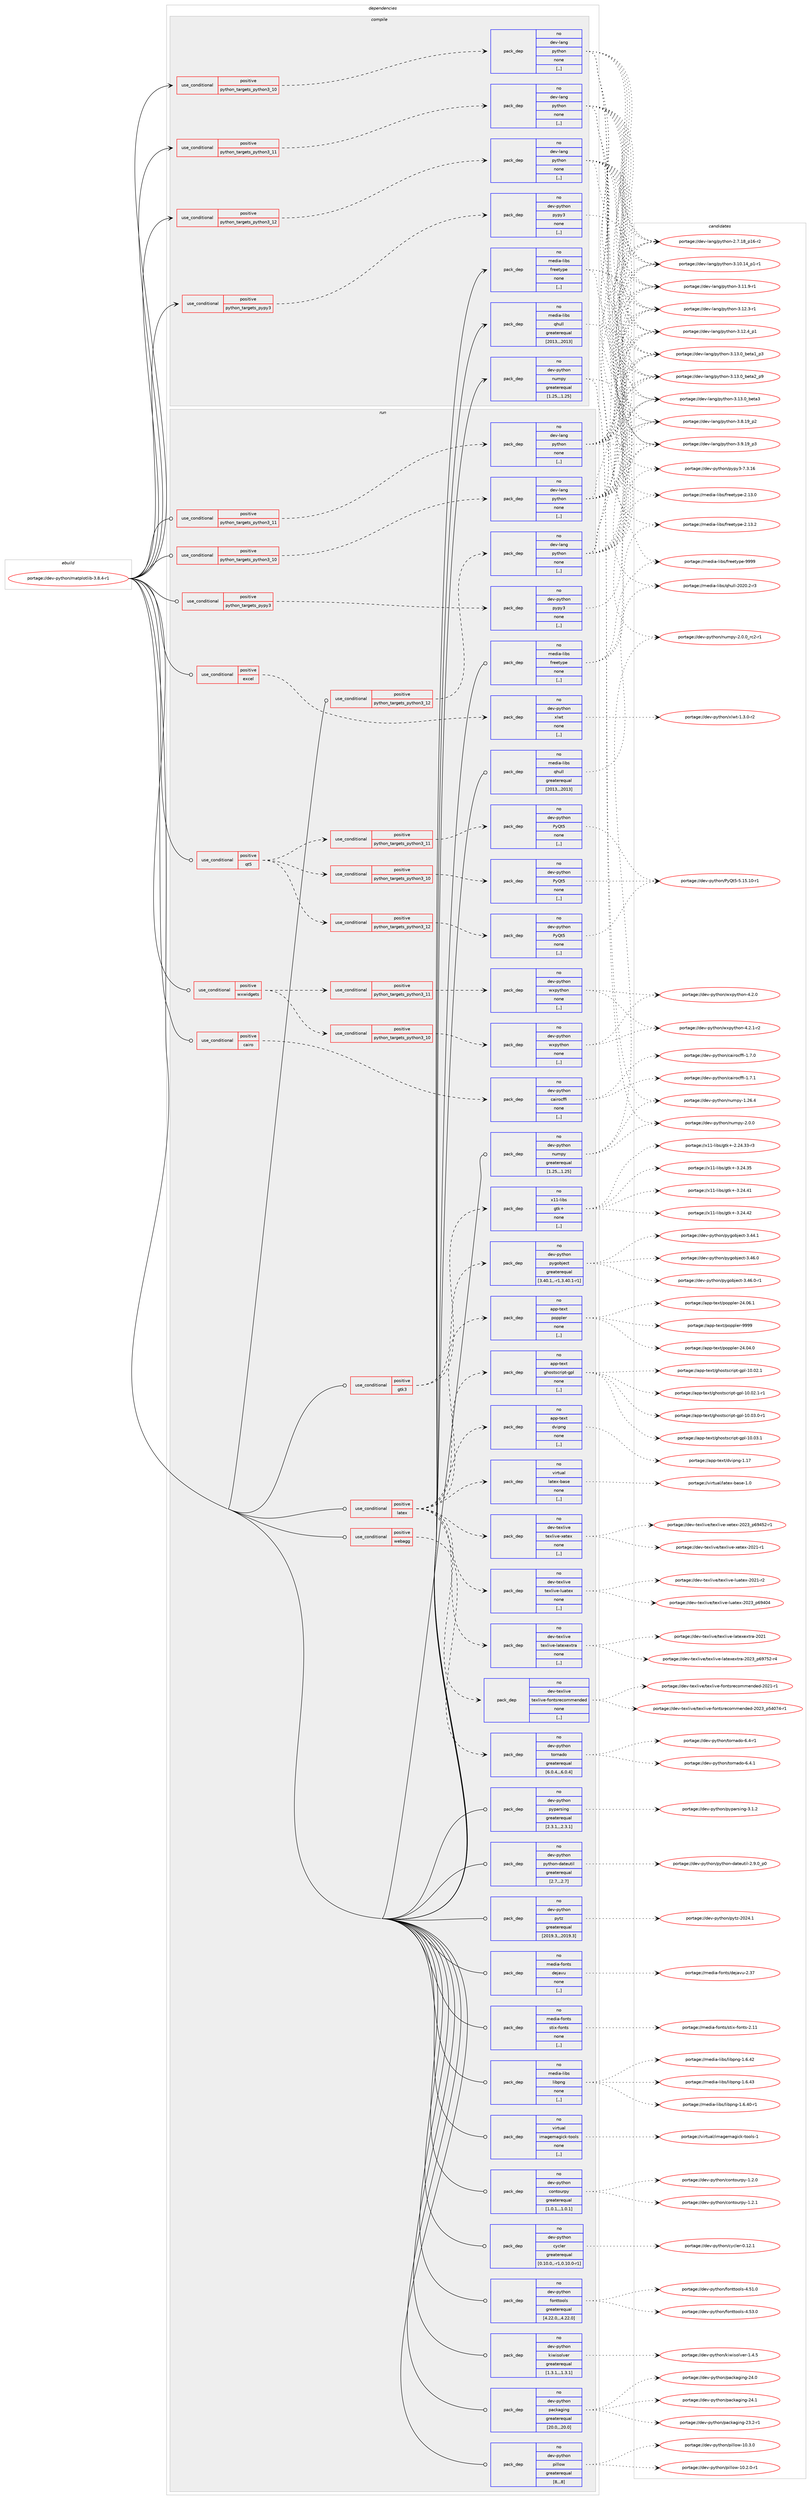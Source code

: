 digraph prolog {

# *************
# Graph options
# *************

newrank=true;
concentrate=true;
compound=true;
graph [rankdir=LR,fontname=Helvetica,fontsize=10,ranksep=1.5];#, ranksep=2.5, nodesep=0.2];
edge  [arrowhead=vee];
node  [fontname=Helvetica,fontsize=10];

# **********
# The ebuild
# **********

subgraph cluster_leftcol {
color=gray;
rank=same;
label=<<i>ebuild</i>>;
id [label="portage://dev-python/matplotlib-3.8.4-r1", color=red, width=4, href="../dev-python/matplotlib-3.8.4-r1.svg"];
}

# ****************
# The dependencies
# ****************

subgraph cluster_midcol {
color=gray;
label=<<i>dependencies</i>>;
subgraph cluster_compile {
fillcolor="#eeeeee";
style=filled;
label=<<i>compile</i>>;
subgraph cond33747 {
dependency147557 [label=<<TABLE BORDER="0" CELLBORDER="1" CELLSPACING="0" CELLPADDING="4"><TR><TD ROWSPAN="3" CELLPADDING="10">use_conditional</TD></TR><TR><TD>positive</TD></TR><TR><TD>python_targets_pypy3</TD></TR></TABLE>>, shape=none, color=red];
subgraph pack112595 {
dependency147558 [label=<<TABLE BORDER="0" CELLBORDER="1" CELLSPACING="0" CELLPADDING="4" WIDTH="220"><TR><TD ROWSPAN="6" CELLPADDING="30">pack_dep</TD></TR><TR><TD WIDTH="110">no</TD></TR><TR><TD>dev-python</TD></TR><TR><TD>pypy3</TD></TR><TR><TD>none</TD></TR><TR><TD>[,,]</TD></TR></TABLE>>, shape=none, color=blue];
}
dependency147557:e -> dependency147558:w [weight=20,style="dashed",arrowhead="vee"];
}
id:e -> dependency147557:w [weight=20,style="solid",arrowhead="vee"];
subgraph cond33748 {
dependency147559 [label=<<TABLE BORDER="0" CELLBORDER="1" CELLSPACING="0" CELLPADDING="4"><TR><TD ROWSPAN="3" CELLPADDING="10">use_conditional</TD></TR><TR><TD>positive</TD></TR><TR><TD>python_targets_python3_10</TD></TR></TABLE>>, shape=none, color=red];
subgraph pack112596 {
dependency147560 [label=<<TABLE BORDER="0" CELLBORDER="1" CELLSPACING="0" CELLPADDING="4" WIDTH="220"><TR><TD ROWSPAN="6" CELLPADDING="30">pack_dep</TD></TR><TR><TD WIDTH="110">no</TD></TR><TR><TD>dev-lang</TD></TR><TR><TD>python</TD></TR><TR><TD>none</TD></TR><TR><TD>[,,]</TD></TR></TABLE>>, shape=none, color=blue];
}
dependency147559:e -> dependency147560:w [weight=20,style="dashed",arrowhead="vee"];
}
id:e -> dependency147559:w [weight=20,style="solid",arrowhead="vee"];
subgraph cond33749 {
dependency147561 [label=<<TABLE BORDER="0" CELLBORDER="1" CELLSPACING="0" CELLPADDING="4"><TR><TD ROWSPAN="3" CELLPADDING="10">use_conditional</TD></TR><TR><TD>positive</TD></TR><TR><TD>python_targets_python3_11</TD></TR></TABLE>>, shape=none, color=red];
subgraph pack112597 {
dependency147562 [label=<<TABLE BORDER="0" CELLBORDER="1" CELLSPACING="0" CELLPADDING="4" WIDTH="220"><TR><TD ROWSPAN="6" CELLPADDING="30">pack_dep</TD></TR><TR><TD WIDTH="110">no</TD></TR><TR><TD>dev-lang</TD></TR><TR><TD>python</TD></TR><TR><TD>none</TD></TR><TR><TD>[,,]</TD></TR></TABLE>>, shape=none, color=blue];
}
dependency147561:e -> dependency147562:w [weight=20,style="dashed",arrowhead="vee"];
}
id:e -> dependency147561:w [weight=20,style="solid",arrowhead="vee"];
subgraph cond33750 {
dependency147563 [label=<<TABLE BORDER="0" CELLBORDER="1" CELLSPACING="0" CELLPADDING="4"><TR><TD ROWSPAN="3" CELLPADDING="10">use_conditional</TD></TR><TR><TD>positive</TD></TR><TR><TD>python_targets_python3_12</TD></TR></TABLE>>, shape=none, color=red];
subgraph pack112598 {
dependency147564 [label=<<TABLE BORDER="0" CELLBORDER="1" CELLSPACING="0" CELLPADDING="4" WIDTH="220"><TR><TD ROWSPAN="6" CELLPADDING="30">pack_dep</TD></TR><TR><TD WIDTH="110">no</TD></TR><TR><TD>dev-lang</TD></TR><TR><TD>python</TD></TR><TR><TD>none</TD></TR><TR><TD>[,,]</TD></TR></TABLE>>, shape=none, color=blue];
}
dependency147563:e -> dependency147564:w [weight=20,style="dashed",arrowhead="vee"];
}
id:e -> dependency147563:w [weight=20,style="solid",arrowhead="vee"];
subgraph pack112599 {
dependency147565 [label=<<TABLE BORDER="0" CELLBORDER="1" CELLSPACING="0" CELLPADDING="4" WIDTH="220"><TR><TD ROWSPAN="6" CELLPADDING="30">pack_dep</TD></TR><TR><TD WIDTH="110">no</TD></TR><TR><TD>dev-python</TD></TR><TR><TD>numpy</TD></TR><TR><TD>greaterequal</TD></TR><TR><TD>[1.25,,,1.25]</TD></TR></TABLE>>, shape=none, color=blue];
}
id:e -> dependency147565:w [weight=20,style="solid",arrowhead="vee"];
subgraph pack112600 {
dependency147566 [label=<<TABLE BORDER="0" CELLBORDER="1" CELLSPACING="0" CELLPADDING="4" WIDTH="220"><TR><TD ROWSPAN="6" CELLPADDING="30">pack_dep</TD></TR><TR><TD WIDTH="110">no</TD></TR><TR><TD>media-libs</TD></TR><TR><TD>freetype</TD></TR><TR><TD>none</TD></TR><TR><TD>[,,]</TD></TR></TABLE>>, shape=none, color=blue];
}
id:e -> dependency147566:w [weight=20,style="solid",arrowhead="vee"];
subgraph pack112601 {
dependency147567 [label=<<TABLE BORDER="0" CELLBORDER="1" CELLSPACING="0" CELLPADDING="4" WIDTH="220"><TR><TD ROWSPAN="6" CELLPADDING="30">pack_dep</TD></TR><TR><TD WIDTH="110">no</TD></TR><TR><TD>media-libs</TD></TR><TR><TD>qhull</TD></TR><TR><TD>greaterequal</TD></TR><TR><TD>[2013,,,2013]</TD></TR></TABLE>>, shape=none, color=blue];
}
id:e -> dependency147567:w [weight=20,style="solid",arrowhead="vee"];
}
subgraph cluster_compileandrun {
fillcolor="#eeeeee";
style=filled;
label=<<i>compile and run</i>>;
}
subgraph cluster_run {
fillcolor="#eeeeee";
style=filled;
label=<<i>run</i>>;
subgraph cond33751 {
dependency147568 [label=<<TABLE BORDER="0" CELLBORDER="1" CELLSPACING="0" CELLPADDING="4"><TR><TD ROWSPAN="3" CELLPADDING="10">use_conditional</TD></TR><TR><TD>positive</TD></TR><TR><TD>cairo</TD></TR></TABLE>>, shape=none, color=red];
subgraph pack112602 {
dependency147569 [label=<<TABLE BORDER="0" CELLBORDER="1" CELLSPACING="0" CELLPADDING="4" WIDTH="220"><TR><TD ROWSPAN="6" CELLPADDING="30">pack_dep</TD></TR><TR><TD WIDTH="110">no</TD></TR><TR><TD>dev-python</TD></TR><TR><TD>cairocffi</TD></TR><TR><TD>none</TD></TR><TR><TD>[,,]</TD></TR></TABLE>>, shape=none, color=blue];
}
dependency147568:e -> dependency147569:w [weight=20,style="dashed",arrowhead="vee"];
}
id:e -> dependency147568:w [weight=20,style="solid",arrowhead="odot"];
subgraph cond33752 {
dependency147570 [label=<<TABLE BORDER="0" CELLBORDER="1" CELLSPACING="0" CELLPADDING="4"><TR><TD ROWSPAN="3" CELLPADDING="10">use_conditional</TD></TR><TR><TD>positive</TD></TR><TR><TD>excel</TD></TR></TABLE>>, shape=none, color=red];
subgraph pack112603 {
dependency147571 [label=<<TABLE BORDER="0" CELLBORDER="1" CELLSPACING="0" CELLPADDING="4" WIDTH="220"><TR><TD ROWSPAN="6" CELLPADDING="30">pack_dep</TD></TR><TR><TD WIDTH="110">no</TD></TR><TR><TD>dev-python</TD></TR><TR><TD>xlwt</TD></TR><TR><TD>none</TD></TR><TR><TD>[,,]</TD></TR></TABLE>>, shape=none, color=blue];
}
dependency147570:e -> dependency147571:w [weight=20,style="dashed",arrowhead="vee"];
}
id:e -> dependency147570:w [weight=20,style="solid",arrowhead="odot"];
subgraph cond33753 {
dependency147572 [label=<<TABLE BORDER="0" CELLBORDER="1" CELLSPACING="0" CELLPADDING="4"><TR><TD ROWSPAN="3" CELLPADDING="10">use_conditional</TD></TR><TR><TD>positive</TD></TR><TR><TD>gtk3</TD></TR></TABLE>>, shape=none, color=red];
subgraph pack112604 {
dependency147573 [label=<<TABLE BORDER="0" CELLBORDER="1" CELLSPACING="0" CELLPADDING="4" WIDTH="220"><TR><TD ROWSPAN="6" CELLPADDING="30">pack_dep</TD></TR><TR><TD WIDTH="110">no</TD></TR><TR><TD>dev-python</TD></TR><TR><TD>pygobject</TD></TR><TR><TD>greaterequal</TD></TR><TR><TD>[3.40.1,,-r1,3.40.1-r1]</TD></TR></TABLE>>, shape=none, color=blue];
}
dependency147572:e -> dependency147573:w [weight=20,style="dashed",arrowhead="vee"];
subgraph pack112605 {
dependency147574 [label=<<TABLE BORDER="0" CELLBORDER="1" CELLSPACING="0" CELLPADDING="4" WIDTH="220"><TR><TD ROWSPAN="6" CELLPADDING="30">pack_dep</TD></TR><TR><TD WIDTH="110">no</TD></TR><TR><TD>x11-libs</TD></TR><TR><TD>gtk+</TD></TR><TR><TD>none</TD></TR><TR><TD>[,,]</TD></TR></TABLE>>, shape=none, color=blue];
}
dependency147572:e -> dependency147574:w [weight=20,style="dashed",arrowhead="vee"];
}
id:e -> dependency147572:w [weight=20,style="solid",arrowhead="odot"];
subgraph cond33754 {
dependency147575 [label=<<TABLE BORDER="0" CELLBORDER="1" CELLSPACING="0" CELLPADDING="4"><TR><TD ROWSPAN="3" CELLPADDING="10">use_conditional</TD></TR><TR><TD>positive</TD></TR><TR><TD>latex</TD></TR></TABLE>>, shape=none, color=red];
subgraph pack112606 {
dependency147576 [label=<<TABLE BORDER="0" CELLBORDER="1" CELLSPACING="0" CELLPADDING="4" WIDTH="220"><TR><TD ROWSPAN="6" CELLPADDING="30">pack_dep</TD></TR><TR><TD WIDTH="110">no</TD></TR><TR><TD>virtual</TD></TR><TR><TD>latex-base</TD></TR><TR><TD>none</TD></TR><TR><TD>[,,]</TD></TR></TABLE>>, shape=none, color=blue];
}
dependency147575:e -> dependency147576:w [weight=20,style="dashed",arrowhead="vee"];
subgraph pack112607 {
dependency147577 [label=<<TABLE BORDER="0" CELLBORDER="1" CELLSPACING="0" CELLPADDING="4" WIDTH="220"><TR><TD ROWSPAN="6" CELLPADDING="30">pack_dep</TD></TR><TR><TD WIDTH="110">no</TD></TR><TR><TD>app-text</TD></TR><TR><TD>dvipng</TD></TR><TR><TD>none</TD></TR><TR><TD>[,,]</TD></TR></TABLE>>, shape=none, color=blue];
}
dependency147575:e -> dependency147577:w [weight=20,style="dashed",arrowhead="vee"];
subgraph pack112608 {
dependency147578 [label=<<TABLE BORDER="0" CELLBORDER="1" CELLSPACING="0" CELLPADDING="4" WIDTH="220"><TR><TD ROWSPAN="6" CELLPADDING="30">pack_dep</TD></TR><TR><TD WIDTH="110">no</TD></TR><TR><TD>app-text</TD></TR><TR><TD>ghostscript-gpl</TD></TR><TR><TD>none</TD></TR><TR><TD>[,,]</TD></TR></TABLE>>, shape=none, color=blue];
}
dependency147575:e -> dependency147578:w [weight=20,style="dashed",arrowhead="vee"];
subgraph pack112609 {
dependency147579 [label=<<TABLE BORDER="0" CELLBORDER="1" CELLSPACING="0" CELLPADDING="4" WIDTH="220"><TR><TD ROWSPAN="6" CELLPADDING="30">pack_dep</TD></TR><TR><TD WIDTH="110">no</TD></TR><TR><TD>app-text</TD></TR><TR><TD>poppler</TD></TR><TR><TD>none</TD></TR><TR><TD>[,,]</TD></TR></TABLE>>, shape=none, color=blue];
}
dependency147575:e -> dependency147579:w [weight=20,style="dashed",arrowhead="vee"];
subgraph pack112610 {
dependency147580 [label=<<TABLE BORDER="0" CELLBORDER="1" CELLSPACING="0" CELLPADDING="4" WIDTH="220"><TR><TD ROWSPAN="6" CELLPADDING="30">pack_dep</TD></TR><TR><TD WIDTH="110">no</TD></TR><TR><TD>dev-texlive</TD></TR><TR><TD>texlive-fontsrecommended</TD></TR><TR><TD>none</TD></TR><TR><TD>[,,]</TD></TR></TABLE>>, shape=none, color=blue];
}
dependency147575:e -> dependency147580:w [weight=20,style="dashed",arrowhead="vee"];
subgraph pack112611 {
dependency147581 [label=<<TABLE BORDER="0" CELLBORDER="1" CELLSPACING="0" CELLPADDING="4" WIDTH="220"><TR><TD ROWSPAN="6" CELLPADDING="30">pack_dep</TD></TR><TR><TD WIDTH="110">no</TD></TR><TR><TD>dev-texlive</TD></TR><TR><TD>texlive-latexextra</TD></TR><TR><TD>none</TD></TR><TR><TD>[,,]</TD></TR></TABLE>>, shape=none, color=blue];
}
dependency147575:e -> dependency147581:w [weight=20,style="dashed",arrowhead="vee"];
subgraph pack112612 {
dependency147582 [label=<<TABLE BORDER="0" CELLBORDER="1" CELLSPACING="0" CELLPADDING="4" WIDTH="220"><TR><TD ROWSPAN="6" CELLPADDING="30">pack_dep</TD></TR><TR><TD WIDTH="110">no</TD></TR><TR><TD>dev-texlive</TD></TR><TR><TD>texlive-luatex</TD></TR><TR><TD>none</TD></TR><TR><TD>[,,]</TD></TR></TABLE>>, shape=none, color=blue];
}
dependency147575:e -> dependency147582:w [weight=20,style="dashed",arrowhead="vee"];
subgraph pack112613 {
dependency147583 [label=<<TABLE BORDER="0" CELLBORDER="1" CELLSPACING="0" CELLPADDING="4" WIDTH="220"><TR><TD ROWSPAN="6" CELLPADDING="30">pack_dep</TD></TR><TR><TD WIDTH="110">no</TD></TR><TR><TD>dev-texlive</TD></TR><TR><TD>texlive-xetex</TD></TR><TR><TD>none</TD></TR><TR><TD>[,,]</TD></TR></TABLE>>, shape=none, color=blue];
}
dependency147575:e -> dependency147583:w [weight=20,style="dashed",arrowhead="vee"];
}
id:e -> dependency147575:w [weight=20,style="solid",arrowhead="odot"];
subgraph cond33755 {
dependency147584 [label=<<TABLE BORDER="0" CELLBORDER="1" CELLSPACING="0" CELLPADDING="4"><TR><TD ROWSPAN="3" CELLPADDING="10">use_conditional</TD></TR><TR><TD>positive</TD></TR><TR><TD>python_targets_pypy3</TD></TR></TABLE>>, shape=none, color=red];
subgraph pack112614 {
dependency147585 [label=<<TABLE BORDER="0" CELLBORDER="1" CELLSPACING="0" CELLPADDING="4" WIDTH="220"><TR><TD ROWSPAN="6" CELLPADDING="30">pack_dep</TD></TR><TR><TD WIDTH="110">no</TD></TR><TR><TD>dev-python</TD></TR><TR><TD>pypy3</TD></TR><TR><TD>none</TD></TR><TR><TD>[,,]</TD></TR></TABLE>>, shape=none, color=blue];
}
dependency147584:e -> dependency147585:w [weight=20,style="dashed",arrowhead="vee"];
}
id:e -> dependency147584:w [weight=20,style="solid",arrowhead="odot"];
subgraph cond33756 {
dependency147586 [label=<<TABLE BORDER="0" CELLBORDER="1" CELLSPACING="0" CELLPADDING="4"><TR><TD ROWSPAN="3" CELLPADDING="10">use_conditional</TD></TR><TR><TD>positive</TD></TR><TR><TD>python_targets_python3_10</TD></TR></TABLE>>, shape=none, color=red];
subgraph pack112615 {
dependency147587 [label=<<TABLE BORDER="0" CELLBORDER="1" CELLSPACING="0" CELLPADDING="4" WIDTH="220"><TR><TD ROWSPAN="6" CELLPADDING="30">pack_dep</TD></TR><TR><TD WIDTH="110">no</TD></TR><TR><TD>dev-lang</TD></TR><TR><TD>python</TD></TR><TR><TD>none</TD></TR><TR><TD>[,,]</TD></TR></TABLE>>, shape=none, color=blue];
}
dependency147586:e -> dependency147587:w [weight=20,style="dashed",arrowhead="vee"];
}
id:e -> dependency147586:w [weight=20,style="solid",arrowhead="odot"];
subgraph cond33757 {
dependency147588 [label=<<TABLE BORDER="0" CELLBORDER="1" CELLSPACING="0" CELLPADDING="4"><TR><TD ROWSPAN="3" CELLPADDING="10">use_conditional</TD></TR><TR><TD>positive</TD></TR><TR><TD>python_targets_python3_11</TD></TR></TABLE>>, shape=none, color=red];
subgraph pack112616 {
dependency147589 [label=<<TABLE BORDER="0" CELLBORDER="1" CELLSPACING="0" CELLPADDING="4" WIDTH="220"><TR><TD ROWSPAN="6" CELLPADDING="30">pack_dep</TD></TR><TR><TD WIDTH="110">no</TD></TR><TR><TD>dev-lang</TD></TR><TR><TD>python</TD></TR><TR><TD>none</TD></TR><TR><TD>[,,]</TD></TR></TABLE>>, shape=none, color=blue];
}
dependency147588:e -> dependency147589:w [weight=20,style="dashed",arrowhead="vee"];
}
id:e -> dependency147588:w [weight=20,style="solid",arrowhead="odot"];
subgraph cond33758 {
dependency147590 [label=<<TABLE BORDER="0" CELLBORDER="1" CELLSPACING="0" CELLPADDING="4"><TR><TD ROWSPAN="3" CELLPADDING="10">use_conditional</TD></TR><TR><TD>positive</TD></TR><TR><TD>python_targets_python3_12</TD></TR></TABLE>>, shape=none, color=red];
subgraph pack112617 {
dependency147591 [label=<<TABLE BORDER="0" CELLBORDER="1" CELLSPACING="0" CELLPADDING="4" WIDTH="220"><TR><TD ROWSPAN="6" CELLPADDING="30">pack_dep</TD></TR><TR><TD WIDTH="110">no</TD></TR><TR><TD>dev-lang</TD></TR><TR><TD>python</TD></TR><TR><TD>none</TD></TR><TR><TD>[,,]</TD></TR></TABLE>>, shape=none, color=blue];
}
dependency147590:e -> dependency147591:w [weight=20,style="dashed",arrowhead="vee"];
}
id:e -> dependency147590:w [weight=20,style="solid",arrowhead="odot"];
subgraph cond33759 {
dependency147592 [label=<<TABLE BORDER="0" CELLBORDER="1" CELLSPACING="0" CELLPADDING="4"><TR><TD ROWSPAN="3" CELLPADDING="10">use_conditional</TD></TR><TR><TD>positive</TD></TR><TR><TD>qt5</TD></TR></TABLE>>, shape=none, color=red];
subgraph cond33760 {
dependency147593 [label=<<TABLE BORDER="0" CELLBORDER="1" CELLSPACING="0" CELLPADDING="4"><TR><TD ROWSPAN="3" CELLPADDING="10">use_conditional</TD></TR><TR><TD>positive</TD></TR><TR><TD>python_targets_python3_10</TD></TR></TABLE>>, shape=none, color=red];
subgraph pack112618 {
dependency147594 [label=<<TABLE BORDER="0" CELLBORDER="1" CELLSPACING="0" CELLPADDING="4" WIDTH="220"><TR><TD ROWSPAN="6" CELLPADDING="30">pack_dep</TD></TR><TR><TD WIDTH="110">no</TD></TR><TR><TD>dev-python</TD></TR><TR><TD>PyQt5</TD></TR><TR><TD>none</TD></TR><TR><TD>[,,]</TD></TR></TABLE>>, shape=none, color=blue];
}
dependency147593:e -> dependency147594:w [weight=20,style="dashed",arrowhead="vee"];
}
dependency147592:e -> dependency147593:w [weight=20,style="dashed",arrowhead="vee"];
subgraph cond33761 {
dependency147595 [label=<<TABLE BORDER="0" CELLBORDER="1" CELLSPACING="0" CELLPADDING="4"><TR><TD ROWSPAN="3" CELLPADDING="10">use_conditional</TD></TR><TR><TD>positive</TD></TR><TR><TD>python_targets_python3_11</TD></TR></TABLE>>, shape=none, color=red];
subgraph pack112619 {
dependency147596 [label=<<TABLE BORDER="0" CELLBORDER="1" CELLSPACING="0" CELLPADDING="4" WIDTH="220"><TR><TD ROWSPAN="6" CELLPADDING="30">pack_dep</TD></TR><TR><TD WIDTH="110">no</TD></TR><TR><TD>dev-python</TD></TR><TR><TD>PyQt5</TD></TR><TR><TD>none</TD></TR><TR><TD>[,,]</TD></TR></TABLE>>, shape=none, color=blue];
}
dependency147595:e -> dependency147596:w [weight=20,style="dashed",arrowhead="vee"];
}
dependency147592:e -> dependency147595:w [weight=20,style="dashed",arrowhead="vee"];
subgraph cond33762 {
dependency147597 [label=<<TABLE BORDER="0" CELLBORDER="1" CELLSPACING="0" CELLPADDING="4"><TR><TD ROWSPAN="3" CELLPADDING="10">use_conditional</TD></TR><TR><TD>positive</TD></TR><TR><TD>python_targets_python3_12</TD></TR></TABLE>>, shape=none, color=red];
subgraph pack112620 {
dependency147598 [label=<<TABLE BORDER="0" CELLBORDER="1" CELLSPACING="0" CELLPADDING="4" WIDTH="220"><TR><TD ROWSPAN="6" CELLPADDING="30">pack_dep</TD></TR><TR><TD WIDTH="110">no</TD></TR><TR><TD>dev-python</TD></TR><TR><TD>PyQt5</TD></TR><TR><TD>none</TD></TR><TR><TD>[,,]</TD></TR></TABLE>>, shape=none, color=blue];
}
dependency147597:e -> dependency147598:w [weight=20,style="dashed",arrowhead="vee"];
}
dependency147592:e -> dependency147597:w [weight=20,style="dashed",arrowhead="vee"];
}
id:e -> dependency147592:w [weight=20,style="solid",arrowhead="odot"];
subgraph cond33763 {
dependency147599 [label=<<TABLE BORDER="0" CELLBORDER="1" CELLSPACING="0" CELLPADDING="4"><TR><TD ROWSPAN="3" CELLPADDING="10">use_conditional</TD></TR><TR><TD>positive</TD></TR><TR><TD>webagg</TD></TR></TABLE>>, shape=none, color=red];
subgraph pack112621 {
dependency147600 [label=<<TABLE BORDER="0" CELLBORDER="1" CELLSPACING="0" CELLPADDING="4" WIDTH="220"><TR><TD ROWSPAN="6" CELLPADDING="30">pack_dep</TD></TR><TR><TD WIDTH="110">no</TD></TR><TR><TD>dev-python</TD></TR><TR><TD>tornado</TD></TR><TR><TD>greaterequal</TD></TR><TR><TD>[6.0.4,,,6.0.4]</TD></TR></TABLE>>, shape=none, color=blue];
}
dependency147599:e -> dependency147600:w [weight=20,style="dashed",arrowhead="vee"];
}
id:e -> dependency147599:w [weight=20,style="solid",arrowhead="odot"];
subgraph cond33764 {
dependency147601 [label=<<TABLE BORDER="0" CELLBORDER="1" CELLSPACING="0" CELLPADDING="4"><TR><TD ROWSPAN="3" CELLPADDING="10">use_conditional</TD></TR><TR><TD>positive</TD></TR><TR><TD>wxwidgets</TD></TR></TABLE>>, shape=none, color=red];
subgraph cond33765 {
dependency147602 [label=<<TABLE BORDER="0" CELLBORDER="1" CELLSPACING="0" CELLPADDING="4"><TR><TD ROWSPAN="3" CELLPADDING="10">use_conditional</TD></TR><TR><TD>positive</TD></TR><TR><TD>python_targets_python3_10</TD></TR></TABLE>>, shape=none, color=red];
subgraph pack112622 {
dependency147603 [label=<<TABLE BORDER="0" CELLBORDER="1" CELLSPACING="0" CELLPADDING="4" WIDTH="220"><TR><TD ROWSPAN="6" CELLPADDING="30">pack_dep</TD></TR><TR><TD WIDTH="110">no</TD></TR><TR><TD>dev-python</TD></TR><TR><TD>wxpython</TD></TR><TR><TD>none</TD></TR><TR><TD>[,,]</TD></TR></TABLE>>, shape=none, color=blue];
}
dependency147602:e -> dependency147603:w [weight=20,style="dashed",arrowhead="vee"];
}
dependency147601:e -> dependency147602:w [weight=20,style="dashed",arrowhead="vee"];
subgraph cond33766 {
dependency147604 [label=<<TABLE BORDER="0" CELLBORDER="1" CELLSPACING="0" CELLPADDING="4"><TR><TD ROWSPAN="3" CELLPADDING="10">use_conditional</TD></TR><TR><TD>positive</TD></TR><TR><TD>python_targets_python3_11</TD></TR></TABLE>>, shape=none, color=red];
subgraph pack112623 {
dependency147605 [label=<<TABLE BORDER="0" CELLBORDER="1" CELLSPACING="0" CELLPADDING="4" WIDTH="220"><TR><TD ROWSPAN="6" CELLPADDING="30">pack_dep</TD></TR><TR><TD WIDTH="110">no</TD></TR><TR><TD>dev-python</TD></TR><TR><TD>wxpython</TD></TR><TR><TD>none</TD></TR><TR><TD>[,,]</TD></TR></TABLE>>, shape=none, color=blue];
}
dependency147604:e -> dependency147605:w [weight=20,style="dashed",arrowhead="vee"];
}
dependency147601:e -> dependency147604:w [weight=20,style="dashed",arrowhead="vee"];
}
id:e -> dependency147601:w [weight=20,style="solid",arrowhead="odot"];
subgraph pack112624 {
dependency147606 [label=<<TABLE BORDER="0" CELLBORDER="1" CELLSPACING="0" CELLPADDING="4" WIDTH="220"><TR><TD ROWSPAN="6" CELLPADDING="30">pack_dep</TD></TR><TR><TD WIDTH="110">no</TD></TR><TR><TD>dev-python</TD></TR><TR><TD>contourpy</TD></TR><TR><TD>greaterequal</TD></TR><TR><TD>[1.0.1,,,1.0.1]</TD></TR></TABLE>>, shape=none, color=blue];
}
id:e -> dependency147606:w [weight=20,style="solid",arrowhead="odot"];
subgraph pack112625 {
dependency147607 [label=<<TABLE BORDER="0" CELLBORDER="1" CELLSPACING="0" CELLPADDING="4" WIDTH="220"><TR><TD ROWSPAN="6" CELLPADDING="30">pack_dep</TD></TR><TR><TD WIDTH="110">no</TD></TR><TR><TD>dev-python</TD></TR><TR><TD>cycler</TD></TR><TR><TD>greaterequal</TD></TR><TR><TD>[0.10.0,,-r1,0.10.0-r1]</TD></TR></TABLE>>, shape=none, color=blue];
}
id:e -> dependency147607:w [weight=20,style="solid",arrowhead="odot"];
subgraph pack112626 {
dependency147608 [label=<<TABLE BORDER="0" CELLBORDER="1" CELLSPACING="0" CELLPADDING="4" WIDTH="220"><TR><TD ROWSPAN="6" CELLPADDING="30">pack_dep</TD></TR><TR><TD WIDTH="110">no</TD></TR><TR><TD>dev-python</TD></TR><TR><TD>fonttools</TD></TR><TR><TD>greaterequal</TD></TR><TR><TD>[4.22.0,,,4.22.0]</TD></TR></TABLE>>, shape=none, color=blue];
}
id:e -> dependency147608:w [weight=20,style="solid",arrowhead="odot"];
subgraph pack112627 {
dependency147609 [label=<<TABLE BORDER="0" CELLBORDER="1" CELLSPACING="0" CELLPADDING="4" WIDTH="220"><TR><TD ROWSPAN="6" CELLPADDING="30">pack_dep</TD></TR><TR><TD WIDTH="110">no</TD></TR><TR><TD>dev-python</TD></TR><TR><TD>kiwisolver</TD></TR><TR><TD>greaterequal</TD></TR><TR><TD>[1.3.1,,,1.3.1]</TD></TR></TABLE>>, shape=none, color=blue];
}
id:e -> dependency147609:w [weight=20,style="solid",arrowhead="odot"];
subgraph pack112628 {
dependency147610 [label=<<TABLE BORDER="0" CELLBORDER="1" CELLSPACING="0" CELLPADDING="4" WIDTH="220"><TR><TD ROWSPAN="6" CELLPADDING="30">pack_dep</TD></TR><TR><TD WIDTH="110">no</TD></TR><TR><TD>dev-python</TD></TR><TR><TD>numpy</TD></TR><TR><TD>greaterequal</TD></TR><TR><TD>[1.25,,,1.25]</TD></TR></TABLE>>, shape=none, color=blue];
}
id:e -> dependency147610:w [weight=20,style="solid",arrowhead="odot"];
subgraph pack112629 {
dependency147611 [label=<<TABLE BORDER="0" CELLBORDER="1" CELLSPACING="0" CELLPADDING="4" WIDTH="220"><TR><TD ROWSPAN="6" CELLPADDING="30">pack_dep</TD></TR><TR><TD WIDTH="110">no</TD></TR><TR><TD>dev-python</TD></TR><TR><TD>packaging</TD></TR><TR><TD>greaterequal</TD></TR><TR><TD>[20.0,,,20.0]</TD></TR></TABLE>>, shape=none, color=blue];
}
id:e -> dependency147611:w [weight=20,style="solid",arrowhead="odot"];
subgraph pack112630 {
dependency147612 [label=<<TABLE BORDER="0" CELLBORDER="1" CELLSPACING="0" CELLPADDING="4" WIDTH="220"><TR><TD ROWSPAN="6" CELLPADDING="30">pack_dep</TD></TR><TR><TD WIDTH="110">no</TD></TR><TR><TD>dev-python</TD></TR><TR><TD>pillow</TD></TR><TR><TD>greaterequal</TD></TR><TR><TD>[8,,,8]</TD></TR></TABLE>>, shape=none, color=blue];
}
id:e -> dependency147612:w [weight=20,style="solid",arrowhead="odot"];
subgraph pack112631 {
dependency147613 [label=<<TABLE BORDER="0" CELLBORDER="1" CELLSPACING="0" CELLPADDING="4" WIDTH="220"><TR><TD ROWSPAN="6" CELLPADDING="30">pack_dep</TD></TR><TR><TD WIDTH="110">no</TD></TR><TR><TD>dev-python</TD></TR><TR><TD>pyparsing</TD></TR><TR><TD>greaterequal</TD></TR><TR><TD>[2.3.1,,,2.3.1]</TD></TR></TABLE>>, shape=none, color=blue];
}
id:e -> dependency147613:w [weight=20,style="solid",arrowhead="odot"];
subgraph pack112632 {
dependency147614 [label=<<TABLE BORDER="0" CELLBORDER="1" CELLSPACING="0" CELLPADDING="4" WIDTH="220"><TR><TD ROWSPAN="6" CELLPADDING="30">pack_dep</TD></TR><TR><TD WIDTH="110">no</TD></TR><TR><TD>dev-python</TD></TR><TR><TD>python-dateutil</TD></TR><TR><TD>greaterequal</TD></TR><TR><TD>[2.7,,,2.7]</TD></TR></TABLE>>, shape=none, color=blue];
}
id:e -> dependency147614:w [weight=20,style="solid",arrowhead="odot"];
subgraph pack112633 {
dependency147615 [label=<<TABLE BORDER="0" CELLBORDER="1" CELLSPACING="0" CELLPADDING="4" WIDTH="220"><TR><TD ROWSPAN="6" CELLPADDING="30">pack_dep</TD></TR><TR><TD WIDTH="110">no</TD></TR><TR><TD>dev-python</TD></TR><TR><TD>pytz</TD></TR><TR><TD>greaterequal</TD></TR><TR><TD>[2019.3,,,2019.3]</TD></TR></TABLE>>, shape=none, color=blue];
}
id:e -> dependency147615:w [weight=20,style="solid",arrowhead="odot"];
subgraph pack112634 {
dependency147616 [label=<<TABLE BORDER="0" CELLBORDER="1" CELLSPACING="0" CELLPADDING="4" WIDTH="220"><TR><TD ROWSPAN="6" CELLPADDING="30">pack_dep</TD></TR><TR><TD WIDTH="110">no</TD></TR><TR><TD>media-fonts</TD></TR><TR><TD>dejavu</TD></TR><TR><TD>none</TD></TR><TR><TD>[,,]</TD></TR></TABLE>>, shape=none, color=blue];
}
id:e -> dependency147616:w [weight=20,style="solid",arrowhead="odot"];
subgraph pack112635 {
dependency147617 [label=<<TABLE BORDER="0" CELLBORDER="1" CELLSPACING="0" CELLPADDING="4" WIDTH="220"><TR><TD ROWSPAN="6" CELLPADDING="30">pack_dep</TD></TR><TR><TD WIDTH="110">no</TD></TR><TR><TD>media-fonts</TD></TR><TR><TD>stix-fonts</TD></TR><TR><TD>none</TD></TR><TR><TD>[,,]</TD></TR></TABLE>>, shape=none, color=blue];
}
id:e -> dependency147617:w [weight=20,style="solid",arrowhead="odot"];
subgraph pack112636 {
dependency147618 [label=<<TABLE BORDER="0" CELLBORDER="1" CELLSPACING="0" CELLPADDING="4" WIDTH="220"><TR><TD ROWSPAN="6" CELLPADDING="30">pack_dep</TD></TR><TR><TD WIDTH="110">no</TD></TR><TR><TD>media-libs</TD></TR><TR><TD>freetype</TD></TR><TR><TD>none</TD></TR><TR><TD>[,,]</TD></TR></TABLE>>, shape=none, color=blue];
}
id:e -> dependency147618:w [weight=20,style="solid",arrowhead="odot"];
subgraph pack112637 {
dependency147619 [label=<<TABLE BORDER="0" CELLBORDER="1" CELLSPACING="0" CELLPADDING="4" WIDTH="220"><TR><TD ROWSPAN="6" CELLPADDING="30">pack_dep</TD></TR><TR><TD WIDTH="110">no</TD></TR><TR><TD>media-libs</TD></TR><TR><TD>libpng</TD></TR><TR><TD>none</TD></TR><TR><TD>[,,]</TD></TR></TABLE>>, shape=none, color=blue];
}
id:e -> dependency147619:w [weight=20,style="solid",arrowhead="odot"];
subgraph pack112638 {
dependency147620 [label=<<TABLE BORDER="0" CELLBORDER="1" CELLSPACING="0" CELLPADDING="4" WIDTH="220"><TR><TD ROWSPAN="6" CELLPADDING="30">pack_dep</TD></TR><TR><TD WIDTH="110">no</TD></TR><TR><TD>media-libs</TD></TR><TR><TD>qhull</TD></TR><TR><TD>greaterequal</TD></TR><TR><TD>[2013,,,2013]</TD></TR></TABLE>>, shape=none, color=blue];
}
id:e -> dependency147620:w [weight=20,style="solid",arrowhead="odot"];
subgraph pack112639 {
dependency147621 [label=<<TABLE BORDER="0" CELLBORDER="1" CELLSPACING="0" CELLPADDING="4" WIDTH="220"><TR><TD ROWSPAN="6" CELLPADDING="30">pack_dep</TD></TR><TR><TD WIDTH="110">no</TD></TR><TR><TD>virtual</TD></TR><TR><TD>imagemagick-tools</TD></TR><TR><TD>none</TD></TR><TR><TD>[,,]</TD></TR></TABLE>>, shape=none, color=blue];
}
id:e -> dependency147621:w [weight=20,style="solid",arrowhead="odot"];
}
}

# **************
# The candidates
# **************

subgraph cluster_choices {
rank=same;
color=gray;
label=<<i>candidates</i>>;

subgraph choice112595 {
color=black;
nodesep=1;
choice10010111845112121116104111110471121211121215145554651464954 [label="portage://dev-python/pypy3-7.3.16", color=red, width=4,href="../dev-python/pypy3-7.3.16.svg"];
dependency147558:e -> choice10010111845112121116104111110471121211121215145554651464954:w [style=dotted,weight="100"];
}
subgraph choice112596 {
color=black;
nodesep=1;
choice100101118451089711010347112121116104111110455046554649569511249544511450 [label="portage://dev-lang/python-2.7.18_p16-r2", color=red, width=4,href="../dev-lang/python-2.7.18_p16-r2.svg"];
choice100101118451089711010347112121116104111110455146494846495295112494511449 [label="portage://dev-lang/python-3.10.14_p1-r1", color=red, width=4,href="../dev-lang/python-3.10.14_p1-r1.svg"];
choice100101118451089711010347112121116104111110455146494946574511449 [label="portage://dev-lang/python-3.11.9-r1", color=red, width=4,href="../dev-lang/python-3.11.9-r1.svg"];
choice100101118451089711010347112121116104111110455146495046514511449 [label="portage://dev-lang/python-3.12.3-r1", color=red, width=4,href="../dev-lang/python-3.12.3-r1.svg"];
choice100101118451089711010347112121116104111110455146495046529511249 [label="portage://dev-lang/python-3.12.4_p1", color=red, width=4,href="../dev-lang/python-3.12.4_p1.svg"];
choice10010111845108971101034711212111610411111045514649514648959810111697499511251 [label="portage://dev-lang/python-3.13.0_beta1_p3", color=red, width=4,href="../dev-lang/python-3.13.0_beta1_p3.svg"];
choice10010111845108971101034711212111610411111045514649514648959810111697509511257 [label="portage://dev-lang/python-3.13.0_beta2_p9", color=red, width=4,href="../dev-lang/python-3.13.0_beta2_p9.svg"];
choice1001011184510897110103471121211161041111104551464951464895981011169751 [label="portage://dev-lang/python-3.13.0_beta3", color=red, width=4,href="../dev-lang/python-3.13.0_beta3.svg"];
choice100101118451089711010347112121116104111110455146564649579511250 [label="portage://dev-lang/python-3.8.19_p2", color=red, width=4,href="../dev-lang/python-3.8.19_p2.svg"];
choice100101118451089711010347112121116104111110455146574649579511251 [label="portage://dev-lang/python-3.9.19_p3", color=red, width=4,href="../dev-lang/python-3.9.19_p3.svg"];
dependency147560:e -> choice100101118451089711010347112121116104111110455046554649569511249544511450:w [style=dotted,weight="100"];
dependency147560:e -> choice100101118451089711010347112121116104111110455146494846495295112494511449:w [style=dotted,weight="100"];
dependency147560:e -> choice100101118451089711010347112121116104111110455146494946574511449:w [style=dotted,weight="100"];
dependency147560:e -> choice100101118451089711010347112121116104111110455146495046514511449:w [style=dotted,weight="100"];
dependency147560:e -> choice100101118451089711010347112121116104111110455146495046529511249:w [style=dotted,weight="100"];
dependency147560:e -> choice10010111845108971101034711212111610411111045514649514648959810111697499511251:w [style=dotted,weight="100"];
dependency147560:e -> choice10010111845108971101034711212111610411111045514649514648959810111697509511257:w [style=dotted,weight="100"];
dependency147560:e -> choice1001011184510897110103471121211161041111104551464951464895981011169751:w [style=dotted,weight="100"];
dependency147560:e -> choice100101118451089711010347112121116104111110455146564649579511250:w [style=dotted,weight="100"];
dependency147560:e -> choice100101118451089711010347112121116104111110455146574649579511251:w [style=dotted,weight="100"];
}
subgraph choice112597 {
color=black;
nodesep=1;
choice100101118451089711010347112121116104111110455046554649569511249544511450 [label="portage://dev-lang/python-2.7.18_p16-r2", color=red, width=4,href="../dev-lang/python-2.7.18_p16-r2.svg"];
choice100101118451089711010347112121116104111110455146494846495295112494511449 [label="portage://dev-lang/python-3.10.14_p1-r1", color=red, width=4,href="../dev-lang/python-3.10.14_p1-r1.svg"];
choice100101118451089711010347112121116104111110455146494946574511449 [label="portage://dev-lang/python-3.11.9-r1", color=red, width=4,href="../dev-lang/python-3.11.9-r1.svg"];
choice100101118451089711010347112121116104111110455146495046514511449 [label="portage://dev-lang/python-3.12.3-r1", color=red, width=4,href="../dev-lang/python-3.12.3-r1.svg"];
choice100101118451089711010347112121116104111110455146495046529511249 [label="portage://dev-lang/python-3.12.4_p1", color=red, width=4,href="../dev-lang/python-3.12.4_p1.svg"];
choice10010111845108971101034711212111610411111045514649514648959810111697499511251 [label="portage://dev-lang/python-3.13.0_beta1_p3", color=red, width=4,href="../dev-lang/python-3.13.0_beta1_p3.svg"];
choice10010111845108971101034711212111610411111045514649514648959810111697509511257 [label="portage://dev-lang/python-3.13.0_beta2_p9", color=red, width=4,href="../dev-lang/python-3.13.0_beta2_p9.svg"];
choice1001011184510897110103471121211161041111104551464951464895981011169751 [label="portage://dev-lang/python-3.13.0_beta3", color=red, width=4,href="../dev-lang/python-3.13.0_beta3.svg"];
choice100101118451089711010347112121116104111110455146564649579511250 [label="portage://dev-lang/python-3.8.19_p2", color=red, width=4,href="../dev-lang/python-3.8.19_p2.svg"];
choice100101118451089711010347112121116104111110455146574649579511251 [label="portage://dev-lang/python-3.9.19_p3", color=red, width=4,href="../dev-lang/python-3.9.19_p3.svg"];
dependency147562:e -> choice100101118451089711010347112121116104111110455046554649569511249544511450:w [style=dotted,weight="100"];
dependency147562:e -> choice100101118451089711010347112121116104111110455146494846495295112494511449:w [style=dotted,weight="100"];
dependency147562:e -> choice100101118451089711010347112121116104111110455146494946574511449:w [style=dotted,weight="100"];
dependency147562:e -> choice100101118451089711010347112121116104111110455146495046514511449:w [style=dotted,weight="100"];
dependency147562:e -> choice100101118451089711010347112121116104111110455146495046529511249:w [style=dotted,weight="100"];
dependency147562:e -> choice10010111845108971101034711212111610411111045514649514648959810111697499511251:w [style=dotted,weight="100"];
dependency147562:e -> choice10010111845108971101034711212111610411111045514649514648959810111697509511257:w [style=dotted,weight="100"];
dependency147562:e -> choice1001011184510897110103471121211161041111104551464951464895981011169751:w [style=dotted,weight="100"];
dependency147562:e -> choice100101118451089711010347112121116104111110455146564649579511250:w [style=dotted,weight="100"];
dependency147562:e -> choice100101118451089711010347112121116104111110455146574649579511251:w [style=dotted,weight="100"];
}
subgraph choice112598 {
color=black;
nodesep=1;
choice100101118451089711010347112121116104111110455046554649569511249544511450 [label="portage://dev-lang/python-2.7.18_p16-r2", color=red, width=4,href="../dev-lang/python-2.7.18_p16-r2.svg"];
choice100101118451089711010347112121116104111110455146494846495295112494511449 [label="portage://dev-lang/python-3.10.14_p1-r1", color=red, width=4,href="../dev-lang/python-3.10.14_p1-r1.svg"];
choice100101118451089711010347112121116104111110455146494946574511449 [label="portage://dev-lang/python-3.11.9-r1", color=red, width=4,href="../dev-lang/python-3.11.9-r1.svg"];
choice100101118451089711010347112121116104111110455146495046514511449 [label="portage://dev-lang/python-3.12.3-r1", color=red, width=4,href="../dev-lang/python-3.12.3-r1.svg"];
choice100101118451089711010347112121116104111110455146495046529511249 [label="portage://dev-lang/python-3.12.4_p1", color=red, width=4,href="../dev-lang/python-3.12.4_p1.svg"];
choice10010111845108971101034711212111610411111045514649514648959810111697499511251 [label="portage://dev-lang/python-3.13.0_beta1_p3", color=red, width=4,href="../dev-lang/python-3.13.0_beta1_p3.svg"];
choice10010111845108971101034711212111610411111045514649514648959810111697509511257 [label="portage://dev-lang/python-3.13.0_beta2_p9", color=red, width=4,href="../dev-lang/python-3.13.0_beta2_p9.svg"];
choice1001011184510897110103471121211161041111104551464951464895981011169751 [label="portage://dev-lang/python-3.13.0_beta3", color=red, width=4,href="../dev-lang/python-3.13.0_beta3.svg"];
choice100101118451089711010347112121116104111110455146564649579511250 [label="portage://dev-lang/python-3.8.19_p2", color=red, width=4,href="../dev-lang/python-3.8.19_p2.svg"];
choice100101118451089711010347112121116104111110455146574649579511251 [label="portage://dev-lang/python-3.9.19_p3", color=red, width=4,href="../dev-lang/python-3.9.19_p3.svg"];
dependency147564:e -> choice100101118451089711010347112121116104111110455046554649569511249544511450:w [style=dotted,weight="100"];
dependency147564:e -> choice100101118451089711010347112121116104111110455146494846495295112494511449:w [style=dotted,weight="100"];
dependency147564:e -> choice100101118451089711010347112121116104111110455146494946574511449:w [style=dotted,weight="100"];
dependency147564:e -> choice100101118451089711010347112121116104111110455146495046514511449:w [style=dotted,weight="100"];
dependency147564:e -> choice100101118451089711010347112121116104111110455146495046529511249:w [style=dotted,weight="100"];
dependency147564:e -> choice10010111845108971101034711212111610411111045514649514648959810111697499511251:w [style=dotted,weight="100"];
dependency147564:e -> choice10010111845108971101034711212111610411111045514649514648959810111697509511257:w [style=dotted,weight="100"];
dependency147564:e -> choice1001011184510897110103471121211161041111104551464951464895981011169751:w [style=dotted,weight="100"];
dependency147564:e -> choice100101118451089711010347112121116104111110455146564649579511250:w [style=dotted,weight="100"];
dependency147564:e -> choice100101118451089711010347112121116104111110455146574649579511251:w [style=dotted,weight="100"];
}
subgraph choice112599 {
color=black;
nodesep=1;
choice100101118451121211161041111104711011710911212145494650544652 [label="portage://dev-python/numpy-1.26.4", color=red, width=4,href="../dev-python/numpy-1.26.4.svg"];
choice1001011184511212111610411111047110117109112121455046484648 [label="portage://dev-python/numpy-2.0.0", color=red, width=4,href="../dev-python/numpy-2.0.0.svg"];
choice10010111845112121116104111110471101171091121214550464846489511499504511449 [label="portage://dev-python/numpy-2.0.0_rc2-r1", color=red, width=4,href="../dev-python/numpy-2.0.0_rc2-r1.svg"];
dependency147565:e -> choice100101118451121211161041111104711011710911212145494650544652:w [style=dotted,weight="100"];
dependency147565:e -> choice1001011184511212111610411111047110117109112121455046484648:w [style=dotted,weight="100"];
dependency147565:e -> choice10010111845112121116104111110471101171091121214550464846489511499504511449:w [style=dotted,weight="100"];
}
subgraph choice112600 {
color=black;
nodesep=1;
choice1091011001059745108105981154710211410110111612111210145504649514648 [label="portage://media-libs/freetype-2.13.0", color=red, width=4,href="../media-libs/freetype-2.13.0.svg"];
choice1091011001059745108105981154710211410110111612111210145504649514650 [label="portage://media-libs/freetype-2.13.2", color=red, width=4,href="../media-libs/freetype-2.13.2.svg"];
choice109101100105974510810598115471021141011011161211121014557575757 [label="portage://media-libs/freetype-9999", color=red, width=4,href="../media-libs/freetype-9999.svg"];
dependency147566:e -> choice1091011001059745108105981154710211410110111612111210145504649514648:w [style=dotted,weight="100"];
dependency147566:e -> choice1091011001059745108105981154710211410110111612111210145504649514650:w [style=dotted,weight="100"];
dependency147566:e -> choice109101100105974510810598115471021141011011161211121014557575757:w [style=dotted,weight="100"];
}
subgraph choice112601 {
color=black;
nodesep=1;
choice10910110010597451081059811547113104117108108455048504846504511451 [label="portage://media-libs/qhull-2020.2-r3", color=red, width=4,href="../media-libs/qhull-2020.2-r3.svg"];
dependency147567:e -> choice10910110010597451081059811547113104117108108455048504846504511451:w [style=dotted,weight="100"];
}
subgraph choice112602 {
color=black;
nodesep=1;
choice1001011184511212111610411111047999710511411199102102105454946554648 [label="portage://dev-python/cairocffi-1.7.0", color=red, width=4,href="../dev-python/cairocffi-1.7.0.svg"];
choice1001011184511212111610411111047999710511411199102102105454946554649 [label="portage://dev-python/cairocffi-1.7.1", color=red, width=4,href="../dev-python/cairocffi-1.7.1.svg"];
dependency147569:e -> choice1001011184511212111610411111047999710511411199102102105454946554648:w [style=dotted,weight="100"];
dependency147569:e -> choice1001011184511212111610411111047999710511411199102102105454946554649:w [style=dotted,weight="100"];
}
subgraph choice112603 {
color=black;
nodesep=1;
choice10010111845112121116104111110471201081191164549465146484511450 [label="portage://dev-python/xlwt-1.3.0-r2", color=red, width=4,href="../dev-python/xlwt-1.3.0-r2.svg"];
dependency147571:e -> choice10010111845112121116104111110471201081191164549465146484511450:w [style=dotted,weight="100"];
}
subgraph choice112604 {
color=black;
nodesep=1;
choice1001011184511212111610411111047112121103111981061019911645514652524649 [label="portage://dev-python/pygobject-3.44.1", color=red, width=4,href="../dev-python/pygobject-3.44.1.svg"];
choice1001011184511212111610411111047112121103111981061019911645514652544648 [label="portage://dev-python/pygobject-3.46.0", color=red, width=4,href="../dev-python/pygobject-3.46.0.svg"];
choice10010111845112121116104111110471121211031119810610199116455146525446484511449 [label="portage://dev-python/pygobject-3.46.0-r1", color=red, width=4,href="../dev-python/pygobject-3.46.0-r1.svg"];
dependency147573:e -> choice1001011184511212111610411111047112121103111981061019911645514652524649:w [style=dotted,weight="100"];
dependency147573:e -> choice1001011184511212111610411111047112121103111981061019911645514652544648:w [style=dotted,weight="100"];
dependency147573:e -> choice10010111845112121116104111110471121211031119810610199116455146525446484511449:w [style=dotted,weight="100"];
}
subgraph choice112605 {
color=black;
nodesep=1;
choice12049494510810598115471031161074345504650524651514511451 [label="portage://x11-libs/gtk+-2.24.33-r3", color=red, width=4,href="../x11-libs/gtk+-2.24.33-r3.svg"];
choice1204949451081059811547103116107434551465052465153 [label="portage://x11-libs/gtk+-3.24.35", color=red, width=4,href="../x11-libs/gtk+-3.24.35.svg"];
choice1204949451081059811547103116107434551465052465249 [label="portage://x11-libs/gtk+-3.24.41", color=red, width=4,href="../x11-libs/gtk+-3.24.41.svg"];
choice1204949451081059811547103116107434551465052465250 [label="portage://x11-libs/gtk+-3.24.42", color=red, width=4,href="../x11-libs/gtk+-3.24.42.svg"];
dependency147574:e -> choice12049494510810598115471031161074345504650524651514511451:w [style=dotted,weight="100"];
dependency147574:e -> choice1204949451081059811547103116107434551465052465153:w [style=dotted,weight="100"];
dependency147574:e -> choice1204949451081059811547103116107434551465052465249:w [style=dotted,weight="100"];
dependency147574:e -> choice1204949451081059811547103116107434551465052465250:w [style=dotted,weight="100"];
}
subgraph choice112606 {
color=black;
nodesep=1;
choice11810511411611797108471089711610112045989711510145494648 [label="portage://virtual/latex-base-1.0", color=red, width=4,href="../virtual/latex-base-1.0.svg"];
dependency147576:e -> choice11810511411611797108471089711610112045989711510145494648:w [style=dotted,weight="100"];
}
subgraph choice112607 {
color=black;
nodesep=1;
choice9711211245116101120116471001181051121101034549464955 [label="portage://app-text/dvipng-1.17", color=red, width=4,href="../app-text/dvipng-1.17.svg"];
dependency147577:e -> choice9711211245116101120116471001181051121101034549464955:w [style=dotted,weight="100"];
}
subgraph choice112608 {
color=black;
nodesep=1;
choice97112112451161011201164710310411111511611599114105112116451031121084549484648504649 [label="portage://app-text/ghostscript-gpl-10.02.1", color=red, width=4,href="../app-text/ghostscript-gpl-10.02.1.svg"];
choice971121124511610112011647103104111115116115991141051121164510311210845494846485046494511449 [label="portage://app-text/ghostscript-gpl-10.02.1-r1", color=red, width=4,href="../app-text/ghostscript-gpl-10.02.1-r1.svg"];
choice971121124511610112011647103104111115116115991141051121164510311210845494846485146484511449 [label="portage://app-text/ghostscript-gpl-10.03.0-r1", color=red, width=4,href="../app-text/ghostscript-gpl-10.03.0-r1.svg"];
choice97112112451161011201164710310411111511611599114105112116451031121084549484648514649 [label="portage://app-text/ghostscript-gpl-10.03.1", color=red, width=4,href="../app-text/ghostscript-gpl-10.03.1.svg"];
dependency147578:e -> choice97112112451161011201164710310411111511611599114105112116451031121084549484648504649:w [style=dotted,weight="100"];
dependency147578:e -> choice971121124511610112011647103104111115116115991141051121164510311210845494846485046494511449:w [style=dotted,weight="100"];
dependency147578:e -> choice971121124511610112011647103104111115116115991141051121164510311210845494846485146484511449:w [style=dotted,weight="100"];
dependency147578:e -> choice97112112451161011201164710310411111511611599114105112116451031121084549484648514649:w [style=dotted,weight="100"];
}
subgraph choice112609 {
color=black;
nodesep=1;
choice9711211245116101120116471121111121121081011144550524648524648 [label="portage://app-text/poppler-24.04.0", color=red, width=4,href="../app-text/poppler-24.04.0.svg"];
choice9711211245116101120116471121111121121081011144550524648544649 [label="portage://app-text/poppler-24.06.1", color=red, width=4,href="../app-text/poppler-24.06.1.svg"];
choice9711211245116101120116471121111121121081011144557575757 [label="portage://app-text/poppler-9999", color=red, width=4,href="../app-text/poppler-9999.svg"];
dependency147579:e -> choice9711211245116101120116471121111121121081011144550524648524648:w [style=dotted,weight="100"];
dependency147579:e -> choice9711211245116101120116471121111121121081011144550524648544649:w [style=dotted,weight="100"];
dependency147579:e -> choice9711211245116101120116471121111121121081011144557575757:w [style=dotted,weight="100"];
}
subgraph choice112610 {
color=black;
nodesep=1;
choice1001011184511610112010810511810147116101120108105118101451021111101161151141019911110910910111010010110045504850494511449 [label="portage://dev-texlive/texlive-fontsrecommended-2021-r1", color=red, width=4,href="../dev-texlive/texlive-fontsrecommended-2021-r1.svg"];
choice1001011184511610112010810511810147116101120108105118101451021111101161151141019911110910910111010010110045504850519511253524855524511449 [label="portage://dev-texlive/texlive-fontsrecommended-2023_p54074-r1", color=red, width=4,href="../dev-texlive/texlive-fontsrecommended-2023_p54074-r1.svg"];
dependency147580:e -> choice1001011184511610112010810511810147116101120108105118101451021111101161151141019911110910910111010010110045504850494511449:w [style=dotted,weight="100"];
dependency147580:e -> choice1001011184511610112010810511810147116101120108105118101451021111101161151141019911110910910111010010110045504850519511253524855524511449:w [style=dotted,weight="100"];
}
subgraph choice112611 {
color=black;
nodesep=1;
choice10010111845116101120108105118101471161011201081051181014510897116101120101120116114974550485049 [label="portage://dev-texlive/texlive-latexextra-2021", color=red, width=4,href="../dev-texlive/texlive-latexextra-2021.svg"];
choice100101118451161011201081051181014711610112010810511810145108971161011201011201161149745504850519511254575553504511452 [label="portage://dev-texlive/texlive-latexextra-2023_p69752-r4", color=red, width=4,href="../dev-texlive/texlive-latexextra-2023_p69752-r4.svg"];
dependency147581:e -> choice10010111845116101120108105118101471161011201081051181014510897116101120101120116114974550485049:w [style=dotted,weight="100"];
dependency147581:e -> choice100101118451161011201081051181014711610112010810511810145108971161011201011201161149745504850519511254575553504511452:w [style=dotted,weight="100"];
}
subgraph choice112612 {
color=black;
nodesep=1;
choice1001011184511610112010810511810147116101120108105118101451081179711610112045504850494511450 [label="portage://dev-texlive/texlive-luatex-2021-r2", color=red, width=4,href="../dev-texlive/texlive-luatex-2021-r2.svg"];
choice100101118451161011201081051181014711610112010810511810145108117971161011204550485051951125457524852 [label="portage://dev-texlive/texlive-luatex-2023_p69404", color=red, width=4,href="../dev-texlive/texlive-luatex-2023_p69404.svg"];
dependency147582:e -> choice1001011184511610112010810511810147116101120108105118101451081179711610112045504850494511450:w [style=dotted,weight="100"];
dependency147582:e -> choice100101118451161011201081051181014711610112010810511810145108117971161011204550485051951125457524852:w [style=dotted,weight="100"];
}
subgraph choice112613 {
color=black;
nodesep=1;
choice10010111845116101120108105118101471161011201081051181014512010111610112045504850494511449 [label="portage://dev-texlive/texlive-xetex-2021-r1", color=red, width=4,href="../dev-texlive/texlive-xetex-2021-r1.svg"];
choice10010111845116101120108105118101471161011201081051181014512010111610112045504850519511254575253504511449 [label="portage://dev-texlive/texlive-xetex-2023_p69452-r1", color=red, width=4,href="../dev-texlive/texlive-xetex-2023_p69452-r1.svg"];
dependency147583:e -> choice10010111845116101120108105118101471161011201081051181014512010111610112045504850494511449:w [style=dotted,weight="100"];
dependency147583:e -> choice10010111845116101120108105118101471161011201081051181014512010111610112045504850519511254575253504511449:w [style=dotted,weight="100"];
}
subgraph choice112614 {
color=black;
nodesep=1;
choice10010111845112121116104111110471121211121215145554651464954 [label="portage://dev-python/pypy3-7.3.16", color=red, width=4,href="../dev-python/pypy3-7.3.16.svg"];
dependency147585:e -> choice10010111845112121116104111110471121211121215145554651464954:w [style=dotted,weight="100"];
}
subgraph choice112615 {
color=black;
nodesep=1;
choice100101118451089711010347112121116104111110455046554649569511249544511450 [label="portage://dev-lang/python-2.7.18_p16-r2", color=red, width=4,href="../dev-lang/python-2.7.18_p16-r2.svg"];
choice100101118451089711010347112121116104111110455146494846495295112494511449 [label="portage://dev-lang/python-3.10.14_p1-r1", color=red, width=4,href="../dev-lang/python-3.10.14_p1-r1.svg"];
choice100101118451089711010347112121116104111110455146494946574511449 [label="portage://dev-lang/python-3.11.9-r1", color=red, width=4,href="../dev-lang/python-3.11.9-r1.svg"];
choice100101118451089711010347112121116104111110455146495046514511449 [label="portage://dev-lang/python-3.12.3-r1", color=red, width=4,href="../dev-lang/python-3.12.3-r1.svg"];
choice100101118451089711010347112121116104111110455146495046529511249 [label="portage://dev-lang/python-3.12.4_p1", color=red, width=4,href="../dev-lang/python-3.12.4_p1.svg"];
choice10010111845108971101034711212111610411111045514649514648959810111697499511251 [label="portage://dev-lang/python-3.13.0_beta1_p3", color=red, width=4,href="../dev-lang/python-3.13.0_beta1_p3.svg"];
choice10010111845108971101034711212111610411111045514649514648959810111697509511257 [label="portage://dev-lang/python-3.13.0_beta2_p9", color=red, width=4,href="../dev-lang/python-3.13.0_beta2_p9.svg"];
choice1001011184510897110103471121211161041111104551464951464895981011169751 [label="portage://dev-lang/python-3.13.0_beta3", color=red, width=4,href="../dev-lang/python-3.13.0_beta3.svg"];
choice100101118451089711010347112121116104111110455146564649579511250 [label="portage://dev-lang/python-3.8.19_p2", color=red, width=4,href="../dev-lang/python-3.8.19_p2.svg"];
choice100101118451089711010347112121116104111110455146574649579511251 [label="portage://dev-lang/python-3.9.19_p3", color=red, width=4,href="../dev-lang/python-3.9.19_p3.svg"];
dependency147587:e -> choice100101118451089711010347112121116104111110455046554649569511249544511450:w [style=dotted,weight="100"];
dependency147587:e -> choice100101118451089711010347112121116104111110455146494846495295112494511449:w [style=dotted,weight="100"];
dependency147587:e -> choice100101118451089711010347112121116104111110455146494946574511449:w [style=dotted,weight="100"];
dependency147587:e -> choice100101118451089711010347112121116104111110455146495046514511449:w [style=dotted,weight="100"];
dependency147587:e -> choice100101118451089711010347112121116104111110455146495046529511249:w [style=dotted,weight="100"];
dependency147587:e -> choice10010111845108971101034711212111610411111045514649514648959810111697499511251:w [style=dotted,weight="100"];
dependency147587:e -> choice10010111845108971101034711212111610411111045514649514648959810111697509511257:w [style=dotted,weight="100"];
dependency147587:e -> choice1001011184510897110103471121211161041111104551464951464895981011169751:w [style=dotted,weight="100"];
dependency147587:e -> choice100101118451089711010347112121116104111110455146564649579511250:w [style=dotted,weight="100"];
dependency147587:e -> choice100101118451089711010347112121116104111110455146574649579511251:w [style=dotted,weight="100"];
}
subgraph choice112616 {
color=black;
nodesep=1;
choice100101118451089711010347112121116104111110455046554649569511249544511450 [label="portage://dev-lang/python-2.7.18_p16-r2", color=red, width=4,href="../dev-lang/python-2.7.18_p16-r2.svg"];
choice100101118451089711010347112121116104111110455146494846495295112494511449 [label="portage://dev-lang/python-3.10.14_p1-r1", color=red, width=4,href="../dev-lang/python-3.10.14_p1-r1.svg"];
choice100101118451089711010347112121116104111110455146494946574511449 [label="portage://dev-lang/python-3.11.9-r1", color=red, width=4,href="../dev-lang/python-3.11.9-r1.svg"];
choice100101118451089711010347112121116104111110455146495046514511449 [label="portage://dev-lang/python-3.12.3-r1", color=red, width=4,href="../dev-lang/python-3.12.3-r1.svg"];
choice100101118451089711010347112121116104111110455146495046529511249 [label="portage://dev-lang/python-3.12.4_p1", color=red, width=4,href="../dev-lang/python-3.12.4_p1.svg"];
choice10010111845108971101034711212111610411111045514649514648959810111697499511251 [label="portage://dev-lang/python-3.13.0_beta1_p3", color=red, width=4,href="../dev-lang/python-3.13.0_beta1_p3.svg"];
choice10010111845108971101034711212111610411111045514649514648959810111697509511257 [label="portage://dev-lang/python-3.13.0_beta2_p9", color=red, width=4,href="../dev-lang/python-3.13.0_beta2_p9.svg"];
choice1001011184510897110103471121211161041111104551464951464895981011169751 [label="portage://dev-lang/python-3.13.0_beta3", color=red, width=4,href="../dev-lang/python-3.13.0_beta3.svg"];
choice100101118451089711010347112121116104111110455146564649579511250 [label="portage://dev-lang/python-3.8.19_p2", color=red, width=4,href="../dev-lang/python-3.8.19_p2.svg"];
choice100101118451089711010347112121116104111110455146574649579511251 [label="portage://dev-lang/python-3.9.19_p3", color=red, width=4,href="../dev-lang/python-3.9.19_p3.svg"];
dependency147589:e -> choice100101118451089711010347112121116104111110455046554649569511249544511450:w [style=dotted,weight="100"];
dependency147589:e -> choice100101118451089711010347112121116104111110455146494846495295112494511449:w [style=dotted,weight="100"];
dependency147589:e -> choice100101118451089711010347112121116104111110455146494946574511449:w [style=dotted,weight="100"];
dependency147589:e -> choice100101118451089711010347112121116104111110455146495046514511449:w [style=dotted,weight="100"];
dependency147589:e -> choice100101118451089711010347112121116104111110455146495046529511249:w [style=dotted,weight="100"];
dependency147589:e -> choice10010111845108971101034711212111610411111045514649514648959810111697499511251:w [style=dotted,weight="100"];
dependency147589:e -> choice10010111845108971101034711212111610411111045514649514648959810111697509511257:w [style=dotted,weight="100"];
dependency147589:e -> choice1001011184510897110103471121211161041111104551464951464895981011169751:w [style=dotted,weight="100"];
dependency147589:e -> choice100101118451089711010347112121116104111110455146564649579511250:w [style=dotted,weight="100"];
dependency147589:e -> choice100101118451089711010347112121116104111110455146574649579511251:w [style=dotted,weight="100"];
}
subgraph choice112617 {
color=black;
nodesep=1;
choice100101118451089711010347112121116104111110455046554649569511249544511450 [label="portage://dev-lang/python-2.7.18_p16-r2", color=red, width=4,href="../dev-lang/python-2.7.18_p16-r2.svg"];
choice100101118451089711010347112121116104111110455146494846495295112494511449 [label="portage://dev-lang/python-3.10.14_p1-r1", color=red, width=4,href="../dev-lang/python-3.10.14_p1-r1.svg"];
choice100101118451089711010347112121116104111110455146494946574511449 [label="portage://dev-lang/python-3.11.9-r1", color=red, width=4,href="../dev-lang/python-3.11.9-r1.svg"];
choice100101118451089711010347112121116104111110455146495046514511449 [label="portage://dev-lang/python-3.12.3-r1", color=red, width=4,href="../dev-lang/python-3.12.3-r1.svg"];
choice100101118451089711010347112121116104111110455146495046529511249 [label="portage://dev-lang/python-3.12.4_p1", color=red, width=4,href="../dev-lang/python-3.12.4_p1.svg"];
choice10010111845108971101034711212111610411111045514649514648959810111697499511251 [label="portage://dev-lang/python-3.13.0_beta1_p3", color=red, width=4,href="../dev-lang/python-3.13.0_beta1_p3.svg"];
choice10010111845108971101034711212111610411111045514649514648959810111697509511257 [label="portage://dev-lang/python-3.13.0_beta2_p9", color=red, width=4,href="../dev-lang/python-3.13.0_beta2_p9.svg"];
choice1001011184510897110103471121211161041111104551464951464895981011169751 [label="portage://dev-lang/python-3.13.0_beta3", color=red, width=4,href="../dev-lang/python-3.13.0_beta3.svg"];
choice100101118451089711010347112121116104111110455146564649579511250 [label="portage://dev-lang/python-3.8.19_p2", color=red, width=4,href="../dev-lang/python-3.8.19_p2.svg"];
choice100101118451089711010347112121116104111110455146574649579511251 [label="portage://dev-lang/python-3.9.19_p3", color=red, width=4,href="../dev-lang/python-3.9.19_p3.svg"];
dependency147591:e -> choice100101118451089711010347112121116104111110455046554649569511249544511450:w [style=dotted,weight="100"];
dependency147591:e -> choice100101118451089711010347112121116104111110455146494846495295112494511449:w [style=dotted,weight="100"];
dependency147591:e -> choice100101118451089711010347112121116104111110455146494946574511449:w [style=dotted,weight="100"];
dependency147591:e -> choice100101118451089711010347112121116104111110455146495046514511449:w [style=dotted,weight="100"];
dependency147591:e -> choice100101118451089711010347112121116104111110455146495046529511249:w [style=dotted,weight="100"];
dependency147591:e -> choice10010111845108971101034711212111610411111045514649514648959810111697499511251:w [style=dotted,weight="100"];
dependency147591:e -> choice10010111845108971101034711212111610411111045514649514648959810111697509511257:w [style=dotted,weight="100"];
dependency147591:e -> choice1001011184510897110103471121211161041111104551464951464895981011169751:w [style=dotted,weight="100"];
dependency147591:e -> choice100101118451089711010347112121116104111110455146564649579511250:w [style=dotted,weight="100"];
dependency147591:e -> choice100101118451089711010347112121116104111110455146574649579511251:w [style=dotted,weight="100"];
}
subgraph choice112618 {
color=black;
nodesep=1;
choice100101118451121211161041111104780121811165345534649534649484511449 [label="portage://dev-python/PyQt5-5.15.10-r1", color=red, width=4,href="../dev-python/PyQt5-5.15.10-r1.svg"];
dependency147594:e -> choice100101118451121211161041111104780121811165345534649534649484511449:w [style=dotted,weight="100"];
}
subgraph choice112619 {
color=black;
nodesep=1;
choice100101118451121211161041111104780121811165345534649534649484511449 [label="portage://dev-python/PyQt5-5.15.10-r1", color=red, width=4,href="../dev-python/PyQt5-5.15.10-r1.svg"];
dependency147596:e -> choice100101118451121211161041111104780121811165345534649534649484511449:w [style=dotted,weight="100"];
}
subgraph choice112620 {
color=black;
nodesep=1;
choice100101118451121211161041111104780121811165345534649534649484511449 [label="portage://dev-python/PyQt5-5.15.10-r1", color=red, width=4,href="../dev-python/PyQt5-5.15.10-r1.svg"];
dependency147598:e -> choice100101118451121211161041111104780121811165345534649534649484511449:w [style=dotted,weight="100"];
}
subgraph choice112621 {
color=black;
nodesep=1;
choice100101118451121211161041111104711611111411097100111455446524511449 [label="portage://dev-python/tornado-6.4-r1", color=red, width=4,href="../dev-python/tornado-6.4-r1.svg"];
choice100101118451121211161041111104711611111411097100111455446524649 [label="portage://dev-python/tornado-6.4.1", color=red, width=4,href="../dev-python/tornado-6.4.1.svg"];
dependency147600:e -> choice100101118451121211161041111104711611111411097100111455446524511449:w [style=dotted,weight="100"];
dependency147600:e -> choice100101118451121211161041111104711611111411097100111455446524649:w [style=dotted,weight="100"];
}
subgraph choice112622 {
color=black;
nodesep=1;
choice1001011184511212111610411111047119120112121116104111110455246504648 [label="portage://dev-python/wxpython-4.2.0", color=red, width=4,href="../dev-python/wxpython-4.2.0.svg"];
choice10010111845112121116104111110471191201121211161041111104552465046494511450 [label="portage://dev-python/wxpython-4.2.1-r2", color=red, width=4,href="../dev-python/wxpython-4.2.1-r2.svg"];
dependency147603:e -> choice1001011184511212111610411111047119120112121116104111110455246504648:w [style=dotted,weight="100"];
dependency147603:e -> choice10010111845112121116104111110471191201121211161041111104552465046494511450:w [style=dotted,weight="100"];
}
subgraph choice112623 {
color=black;
nodesep=1;
choice1001011184511212111610411111047119120112121116104111110455246504648 [label="portage://dev-python/wxpython-4.2.0", color=red, width=4,href="../dev-python/wxpython-4.2.0.svg"];
choice10010111845112121116104111110471191201121211161041111104552465046494511450 [label="portage://dev-python/wxpython-4.2.1-r2", color=red, width=4,href="../dev-python/wxpython-4.2.1-r2.svg"];
dependency147605:e -> choice1001011184511212111610411111047119120112121116104111110455246504648:w [style=dotted,weight="100"];
dependency147605:e -> choice10010111845112121116104111110471191201121211161041111104552465046494511450:w [style=dotted,weight="100"];
}
subgraph choice112624 {
color=black;
nodesep=1;
choice100101118451121211161041111104799111110116111117114112121454946504648 [label="portage://dev-python/contourpy-1.2.0", color=red, width=4,href="../dev-python/contourpy-1.2.0.svg"];
choice100101118451121211161041111104799111110116111117114112121454946504649 [label="portage://dev-python/contourpy-1.2.1", color=red, width=4,href="../dev-python/contourpy-1.2.1.svg"];
dependency147606:e -> choice100101118451121211161041111104799111110116111117114112121454946504648:w [style=dotted,weight="100"];
dependency147606:e -> choice100101118451121211161041111104799111110116111117114112121454946504649:w [style=dotted,weight="100"];
}
subgraph choice112625 {
color=black;
nodesep=1;
choice1001011184511212111610411111047991219910810111445484649504649 [label="portage://dev-python/cycler-0.12.1", color=red, width=4,href="../dev-python/cycler-0.12.1.svg"];
dependency147607:e -> choice1001011184511212111610411111047991219910810111445484649504649:w [style=dotted,weight="100"];
}
subgraph choice112626 {
color=black;
nodesep=1;
choice100101118451121211161041111104710211111011611611111110811545524653494648 [label="portage://dev-python/fonttools-4.51.0", color=red, width=4,href="../dev-python/fonttools-4.51.0.svg"];
choice100101118451121211161041111104710211111011611611111110811545524653514648 [label="portage://dev-python/fonttools-4.53.0", color=red, width=4,href="../dev-python/fonttools-4.53.0.svg"];
dependency147608:e -> choice100101118451121211161041111104710211111011611611111110811545524653494648:w [style=dotted,weight="100"];
dependency147608:e -> choice100101118451121211161041111104710211111011611611111110811545524653514648:w [style=dotted,weight="100"];
}
subgraph choice112627 {
color=black;
nodesep=1;
choice1001011184511212111610411111047107105119105115111108118101114454946524653 [label="portage://dev-python/kiwisolver-1.4.5", color=red, width=4,href="../dev-python/kiwisolver-1.4.5.svg"];
dependency147609:e -> choice1001011184511212111610411111047107105119105115111108118101114454946524653:w [style=dotted,weight="100"];
}
subgraph choice112628 {
color=black;
nodesep=1;
choice100101118451121211161041111104711011710911212145494650544652 [label="portage://dev-python/numpy-1.26.4", color=red, width=4,href="../dev-python/numpy-1.26.4.svg"];
choice1001011184511212111610411111047110117109112121455046484648 [label="portage://dev-python/numpy-2.0.0", color=red, width=4,href="../dev-python/numpy-2.0.0.svg"];
choice10010111845112121116104111110471101171091121214550464846489511499504511449 [label="portage://dev-python/numpy-2.0.0_rc2-r1", color=red, width=4,href="../dev-python/numpy-2.0.0_rc2-r1.svg"];
dependency147610:e -> choice100101118451121211161041111104711011710911212145494650544652:w [style=dotted,weight="100"];
dependency147610:e -> choice1001011184511212111610411111047110117109112121455046484648:w [style=dotted,weight="100"];
dependency147610:e -> choice10010111845112121116104111110471101171091121214550464846489511499504511449:w [style=dotted,weight="100"];
}
subgraph choice112629 {
color=black;
nodesep=1;
choice100101118451121211161041111104711297991079710310511010345505146504511449 [label="portage://dev-python/packaging-23.2-r1", color=red, width=4,href="../dev-python/packaging-23.2-r1.svg"];
choice10010111845112121116104111110471129799107971031051101034550524648 [label="portage://dev-python/packaging-24.0", color=red, width=4,href="../dev-python/packaging-24.0.svg"];
choice10010111845112121116104111110471129799107971031051101034550524649 [label="portage://dev-python/packaging-24.1", color=red, width=4,href="../dev-python/packaging-24.1.svg"];
dependency147611:e -> choice100101118451121211161041111104711297991079710310511010345505146504511449:w [style=dotted,weight="100"];
dependency147611:e -> choice10010111845112121116104111110471129799107971031051101034550524648:w [style=dotted,weight="100"];
dependency147611:e -> choice10010111845112121116104111110471129799107971031051101034550524649:w [style=dotted,weight="100"];
}
subgraph choice112630 {
color=black;
nodesep=1;
choice1001011184511212111610411111047112105108108111119454948465046484511449 [label="portage://dev-python/pillow-10.2.0-r1", color=red, width=4,href="../dev-python/pillow-10.2.0-r1.svg"];
choice100101118451121211161041111104711210510810811111945494846514648 [label="portage://dev-python/pillow-10.3.0", color=red, width=4,href="../dev-python/pillow-10.3.0.svg"];
dependency147612:e -> choice1001011184511212111610411111047112105108108111119454948465046484511449:w [style=dotted,weight="100"];
dependency147612:e -> choice100101118451121211161041111104711210510810811111945494846514648:w [style=dotted,weight="100"];
}
subgraph choice112631 {
color=black;
nodesep=1;
choice100101118451121211161041111104711212111297114115105110103455146494650 [label="portage://dev-python/pyparsing-3.1.2", color=red, width=4,href="../dev-python/pyparsing-3.1.2.svg"];
dependency147613:e -> choice100101118451121211161041111104711212111297114115105110103455146494650:w [style=dotted,weight="100"];
}
subgraph choice112632 {
color=black;
nodesep=1;
choice100101118451121211161041111104711212111610411111045100971161011171161051084550465746489511248 [label="portage://dev-python/python-dateutil-2.9.0_p0", color=red, width=4,href="../dev-python/python-dateutil-2.9.0_p0.svg"];
dependency147614:e -> choice100101118451121211161041111104711212111610411111045100971161011171161051084550465746489511248:w [style=dotted,weight="100"];
}
subgraph choice112633 {
color=black;
nodesep=1;
choice100101118451121211161041111104711212111612245504850524649 [label="portage://dev-python/pytz-2024.1", color=red, width=4,href="../dev-python/pytz-2024.1.svg"];
dependency147615:e -> choice100101118451121211161041111104711212111612245504850524649:w [style=dotted,weight="100"];
}
subgraph choice112634 {
color=black;
nodesep=1;
choice109101100105974510211111011611547100101106971181174550465155 [label="portage://media-fonts/dejavu-2.37", color=red, width=4,href="../media-fonts/dejavu-2.37.svg"];
dependency147616:e -> choice109101100105974510211111011611547100101106971181174550465155:w [style=dotted,weight="100"];
}
subgraph choice112635 {
color=black;
nodesep=1;
choice109101100105974510211111011611547115116105120451021111101161154550464949 [label="portage://media-fonts/stix-fonts-2.11", color=red, width=4,href="../media-fonts/stix-fonts-2.11.svg"];
dependency147617:e -> choice109101100105974510211111011611547115116105120451021111101161154550464949:w [style=dotted,weight="100"];
}
subgraph choice112636 {
color=black;
nodesep=1;
choice1091011001059745108105981154710211410110111612111210145504649514648 [label="portage://media-libs/freetype-2.13.0", color=red, width=4,href="../media-libs/freetype-2.13.0.svg"];
choice1091011001059745108105981154710211410110111612111210145504649514650 [label="portage://media-libs/freetype-2.13.2", color=red, width=4,href="../media-libs/freetype-2.13.2.svg"];
choice109101100105974510810598115471021141011011161211121014557575757 [label="portage://media-libs/freetype-9999", color=red, width=4,href="../media-libs/freetype-9999.svg"];
dependency147618:e -> choice1091011001059745108105981154710211410110111612111210145504649514648:w [style=dotted,weight="100"];
dependency147618:e -> choice1091011001059745108105981154710211410110111612111210145504649514650:w [style=dotted,weight="100"];
dependency147618:e -> choice109101100105974510810598115471021141011011161211121014557575757:w [style=dotted,weight="100"];
}
subgraph choice112637 {
color=black;
nodesep=1;
choice1091011001059745108105981154710810598112110103454946544652484511449 [label="portage://media-libs/libpng-1.6.40-r1", color=red, width=4,href="../media-libs/libpng-1.6.40-r1.svg"];
choice109101100105974510810598115471081059811211010345494654465250 [label="portage://media-libs/libpng-1.6.42", color=red, width=4,href="../media-libs/libpng-1.6.42.svg"];
choice109101100105974510810598115471081059811211010345494654465251 [label="portage://media-libs/libpng-1.6.43", color=red, width=4,href="../media-libs/libpng-1.6.43.svg"];
dependency147619:e -> choice1091011001059745108105981154710810598112110103454946544652484511449:w [style=dotted,weight="100"];
dependency147619:e -> choice109101100105974510810598115471081059811211010345494654465250:w [style=dotted,weight="100"];
dependency147619:e -> choice109101100105974510810598115471081059811211010345494654465251:w [style=dotted,weight="100"];
}
subgraph choice112638 {
color=black;
nodesep=1;
choice10910110010597451081059811547113104117108108455048504846504511451 [label="portage://media-libs/qhull-2020.2-r3", color=red, width=4,href="../media-libs/qhull-2020.2-r3.svg"];
dependency147620:e -> choice10910110010597451081059811547113104117108108455048504846504511451:w [style=dotted,weight="100"];
}
subgraph choice112639 {
color=black;
nodesep=1;
choice1181051141161179710847105109971031011099710310599107451161111111081154549 [label="portage://virtual/imagemagick-tools-1", color=red, width=4,href="../virtual/imagemagick-tools-1.svg"];
dependency147621:e -> choice1181051141161179710847105109971031011099710310599107451161111111081154549:w [style=dotted,weight="100"];
}
}

}
